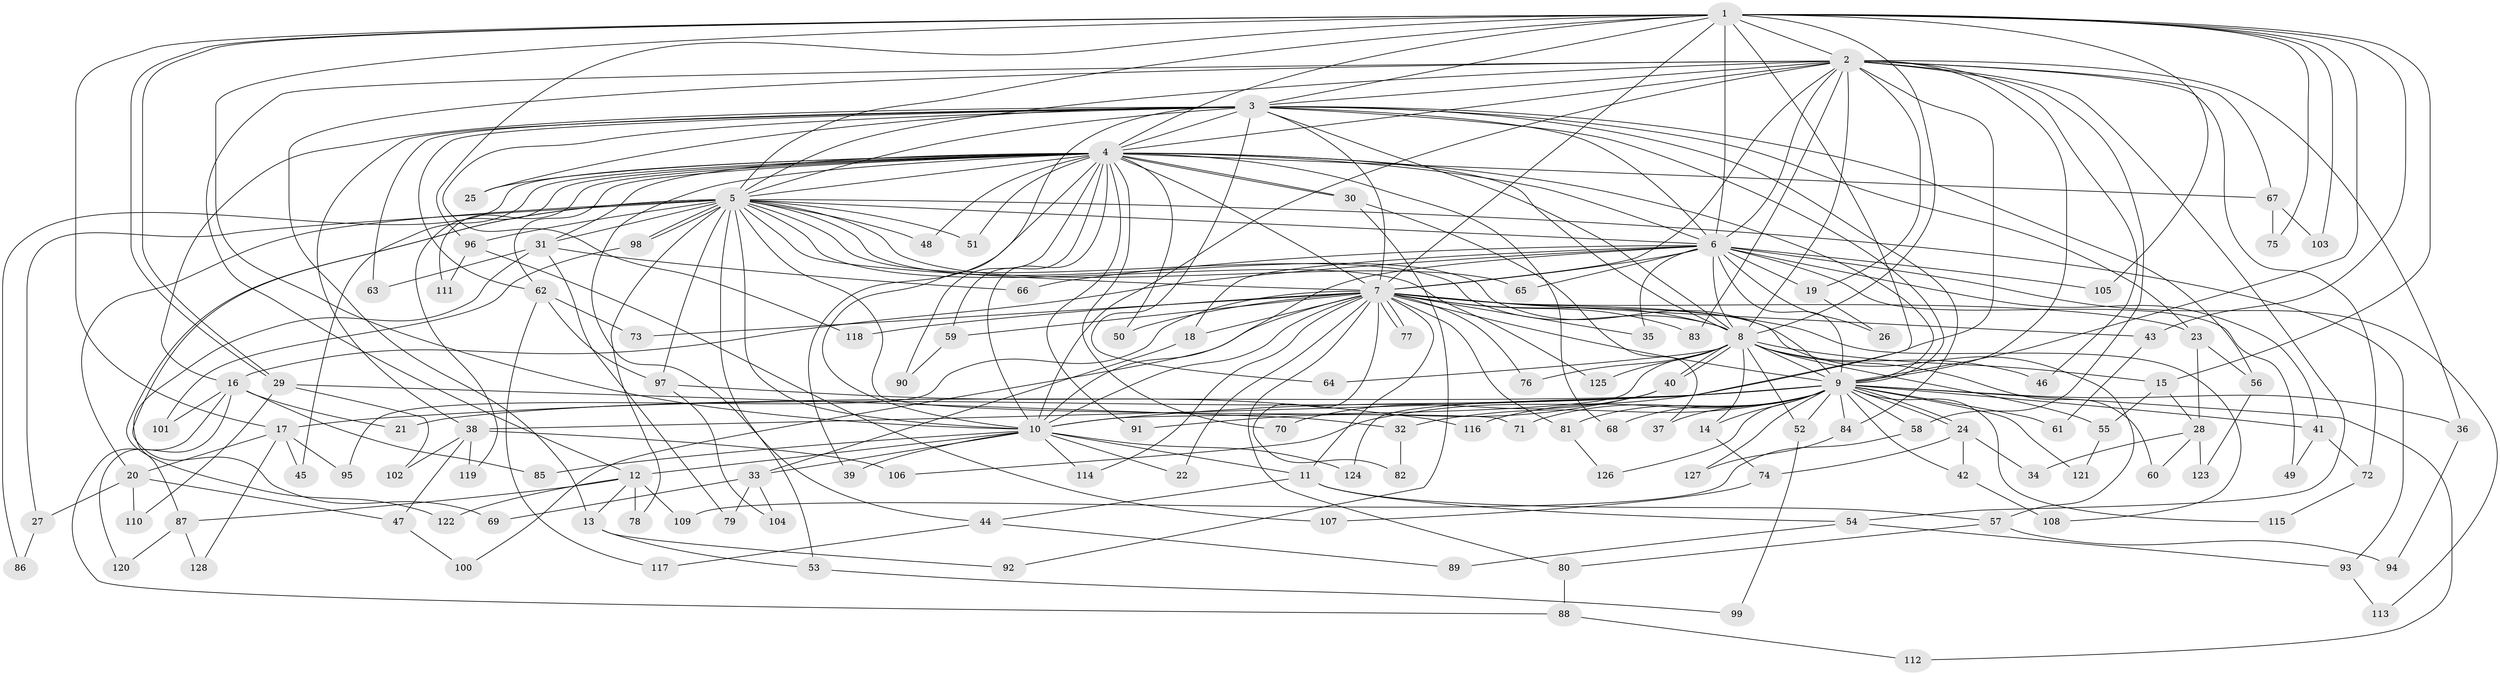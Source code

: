 // Generated by graph-tools (version 1.1) at 2025/46/03/09/25 04:46:45]
// undirected, 128 vertices, 281 edges
graph export_dot {
graph [start="1"]
  node [color=gray90,style=filled];
  1;
  2;
  3;
  4;
  5;
  6;
  7;
  8;
  9;
  10;
  11;
  12;
  13;
  14;
  15;
  16;
  17;
  18;
  19;
  20;
  21;
  22;
  23;
  24;
  25;
  26;
  27;
  28;
  29;
  30;
  31;
  32;
  33;
  34;
  35;
  36;
  37;
  38;
  39;
  40;
  41;
  42;
  43;
  44;
  45;
  46;
  47;
  48;
  49;
  50;
  51;
  52;
  53;
  54;
  55;
  56;
  57;
  58;
  59;
  60;
  61;
  62;
  63;
  64;
  65;
  66;
  67;
  68;
  69;
  70;
  71;
  72;
  73;
  74;
  75;
  76;
  77;
  78;
  79;
  80;
  81;
  82;
  83;
  84;
  85;
  86;
  87;
  88;
  89;
  90;
  91;
  92;
  93;
  94;
  95;
  96;
  97;
  98;
  99;
  100;
  101;
  102;
  103;
  104;
  105;
  106;
  107;
  108;
  109;
  110;
  111;
  112;
  113;
  114;
  115;
  116;
  117;
  118;
  119;
  120;
  121;
  122;
  123;
  124;
  125;
  126;
  127;
  128;
  1 -- 2;
  1 -- 3;
  1 -- 4;
  1 -- 5;
  1 -- 6;
  1 -- 7;
  1 -- 8;
  1 -- 9;
  1 -- 10;
  1 -- 15;
  1 -- 17;
  1 -- 29;
  1 -- 29;
  1 -- 43;
  1 -- 75;
  1 -- 96;
  1 -- 103;
  1 -- 105;
  1 -- 124;
  2 -- 3;
  2 -- 4;
  2 -- 5;
  2 -- 6;
  2 -- 7;
  2 -- 8;
  2 -- 9;
  2 -- 10;
  2 -- 12;
  2 -- 13;
  2 -- 19;
  2 -- 36;
  2 -- 46;
  2 -- 54;
  2 -- 58;
  2 -- 67;
  2 -- 72;
  2 -- 83;
  2 -- 106;
  3 -- 4;
  3 -- 5;
  3 -- 6;
  3 -- 7;
  3 -- 8;
  3 -- 9;
  3 -- 10;
  3 -- 16;
  3 -- 23;
  3 -- 25;
  3 -- 38;
  3 -- 56;
  3 -- 62;
  3 -- 63;
  3 -- 64;
  3 -- 84;
  3 -- 118;
  4 -- 5;
  4 -- 6;
  4 -- 7;
  4 -- 8;
  4 -- 9;
  4 -- 10;
  4 -- 25;
  4 -- 30;
  4 -- 30;
  4 -- 31;
  4 -- 39;
  4 -- 44;
  4 -- 45;
  4 -- 48;
  4 -- 50;
  4 -- 51;
  4 -- 59;
  4 -- 62;
  4 -- 67;
  4 -- 68;
  4 -- 70;
  4 -- 86;
  4 -- 90;
  4 -- 91;
  4 -- 111;
  4 -- 119;
  5 -- 6;
  5 -- 7;
  5 -- 8;
  5 -- 9;
  5 -- 10;
  5 -- 20;
  5 -- 27;
  5 -- 31;
  5 -- 48;
  5 -- 51;
  5 -- 53;
  5 -- 65;
  5 -- 69;
  5 -- 71;
  5 -- 78;
  5 -- 93;
  5 -- 96;
  5 -- 97;
  5 -- 98;
  5 -- 98;
  5 -- 122;
  5 -- 125;
  6 -- 7;
  6 -- 8;
  6 -- 9;
  6 -- 10;
  6 -- 16;
  6 -- 18;
  6 -- 19;
  6 -- 26;
  6 -- 35;
  6 -- 41;
  6 -- 49;
  6 -- 65;
  6 -- 66;
  6 -- 105;
  6 -- 113;
  7 -- 8;
  7 -- 9;
  7 -- 10;
  7 -- 11;
  7 -- 18;
  7 -- 22;
  7 -- 23;
  7 -- 35;
  7 -- 43;
  7 -- 50;
  7 -- 57;
  7 -- 59;
  7 -- 73;
  7 -- 76;
  7 -- 77;
  7 -- 77;
  7 -- 80;
  7 -- 81;
  7 -- 82;
  7 -- 83;
  7 -- 95;
  7 -- 100;
  7 -- 108;
  7 -- 114;
  7 -- 118;
  8 -- 9;
  8 -- 10;
  8 -- 14;
  8 -- 15;
  8 -- 40;
  8 -- 40;
  8 -- 46;
  8 -- 52;
  8 -- 55;
  8 -- 60;
  8 -- 64;
  8 -- 76;
  8 -- 125;
  9 -- 10;
  9 -- 14;
  9 -- 17;
  9 -- 21;
  9 -- 24;
  9 -- 24;
  9 -- 32;
  9 -- 36;
  9 -- 37;
  9 -- 38;
  9 -- 41;
  9 -- 42;
  9 -- 52;
  9 -- 58;
  9 -- 61;
  9 -- 68;
  9 -- 71;
  9 -- 81;
  9 -- 84;
  9 -- 112;
  9 -- 115;
  9 -- 116;
  9 -- 121;
  9 -- 126;
  9 -- 127;
  10 -- 11;
  10 -- 12;
  10 -- 22;
  10 -- 33;
  10 -- 39;
  10 -- 85;
  10 -- 114;
  10 -- 124;
  11 -- 44;
  11 -- 54;
  11 -- 57;
  12 -- 13;
  12 -- 78;
  12 -- 87;
  12 -- 109;
  12 -- 122;
  13 -- 53;
  13 -- 92;
  14 -- 74;
  15 -- 28;
  15 -- 55;
  16 -- 21;
  16 -- 85;
  16 -- 88;
  16 -- 101;
  16 -- 120;
  17 -- 20;
  17 -- 45;
  17 -- 95;
  17 -- 128;
  18 -- 33;
  19 -- 26;
  20 -- 27;
  20 -- 47;
  20 -- 110;
  23 -- 28;
  23 -- 56;
  24 -- 34;
  24 -- 42;
  24 -- 74;
  27 -- 86;
  28 -- 34;
  28 -- 60;
  28 -- 123;
  29 -- 32;
  29 -- 102;
  29 -- 110;
  30 -- 37;
  30 -- 92;
  31 -- 63;
  31 -- 66;
  31 -- 79;
  31 -- 87;
  32 -- 82;
  33 -- 69;
  33 -- 79;
  33 -- 104;
  36 -- 94;
  38 -- 47;
  38 -- 102;
  38 -- 106;
  38 -- 119;
  40 -- 70;
  40 -- 91;
  41 -- 49;
  41 -- 72;
  42 -- 108;
  43 -- 61;
  44 -- 89;
  44 -- 117;
  47 -- 100;
  52 -- 99;
  53 -- 99;
  54 -- 89;
  54 -- 93;
  55 -- 121;
  56 -- 123;
  57 -- 80;
  57 -- 94;
  58 -- 109;
  59 -- 90;
  62 -- 73;
  62 -- 97;
  62 -- 117;
  67 -- 75;
  67 -- 103;
  72 -- 115;
  74 -- 107;
  80 -- 88;
  81 -- 126;
  84 -- 127;
  87 -- 120;
  87 -- 128;
  88 -- 112;
  93 -- 113;
  96 -- 107;
  96 -- 111;
  97 -- 104;
  97 -- 116;
  98 -- 101;
}

